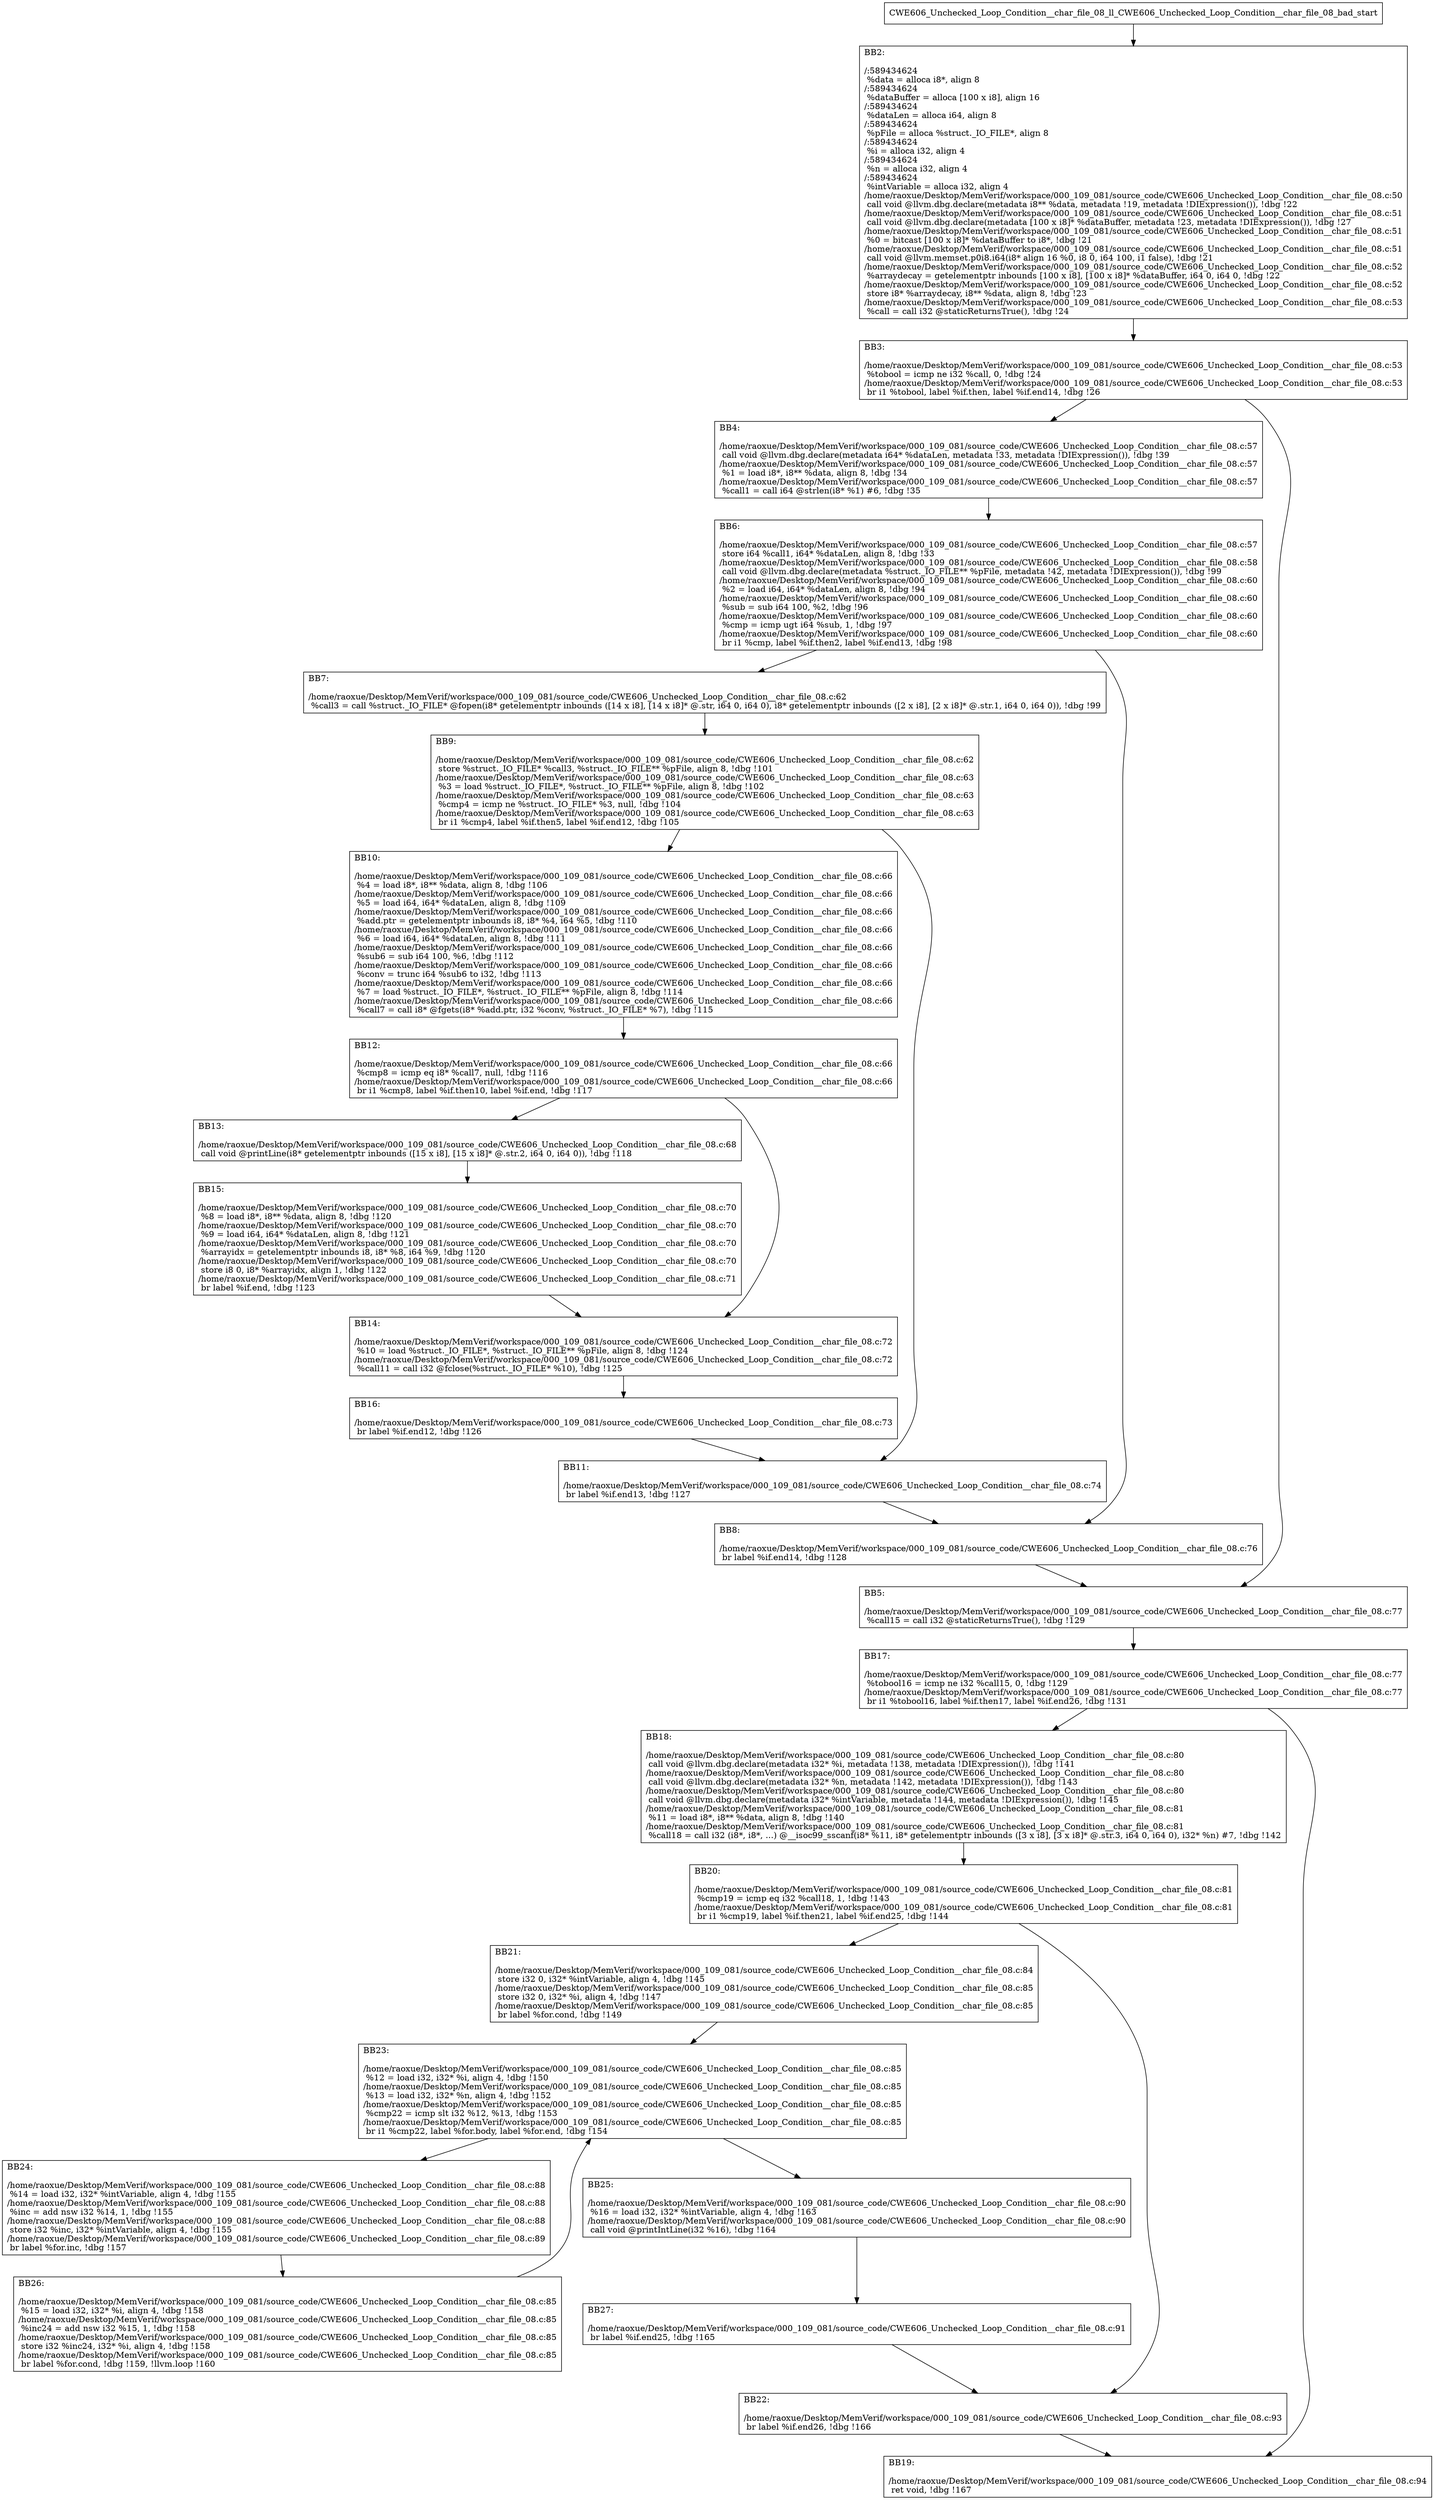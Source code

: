 digraph "CFG for'CWE606_Unchecked_Loop_Condition__char_file_08_ll_CWE606_Unchecked_Loop_Condition__char_file_08_bad' function" {
	BBCWE606_Unchecked_Loop_Condition__char_file_08_ll_CWE606_Unchecked_Loop_Condition__char_file_08_bad_start[shape=record,label="{CWE606_Unchecked_Loop_Condition__char_file_08_ll_CWE606_Unchecked_Loop_Condition__char_file_08_bad_start}"];
	BBCWE606_Unchecked_Loop_Condition__char_file_08_ll_CWE606_Unchecked_Loop_Condition__char_file_08_bad_start-> CWE606_Unchecked_Loop_Condition__char_file_08_ll_CWE606_Unchecked_Loop_Condition__char_file_08_badBB2;
	CWE606_Unchecked_Loop_Condition__char_file_08_ll_CWE606_Unchecked_Loop_Condition__char_file_08_badBB2 [shape=record, label="{BB2:\l\l/:589434624\l
  %data = alloca i8*, align 8\l
/:589434624\l
  %dataBuffer = alloca [100 x i8], align 16\l
/:589434624\l
  %dataLen = alloca i64, align 8\l
/:589434624\l
  %pFile = alloca %struct._IO_FILE*, align 8\l
/:589434624\l
  %i = alloca i32, align 4\l
/:589434624\l
  %n = alloca i32, align 4\l
/:589434624\l
  %intVariable = alloca i32, align 4\l
/home/raoxue/Desktop/MemVerif/workspace/000_109_081/source_code/CWE606_Unchecked_Loop_Condition__char_file_08.c:50\l
  call void @llvm.dbg.declare(metadata i8** %data, metadata !19, metadata !DIExpression()), !dbg !22\l
/home/raoxue/Desktop/MemVerif/workspace/000_109_081/source_code/CWE606_Unchecked_Loop_Condition__char_file_08.c:51\l
  call void @llvm.dbg.declare(metadata [100 x i8]* %dataBuffer, metadata !23, metadata !DIExpression()), !dbg !27\l
/home/raoxue/Desktop/MemVerif/workspace/000_109_081/source_code/CWE606_Unchecked_Loop_Condition__char_file_08.c:51\l
  %0 = bitcast [100 x i8]* %dataBuffer to i8*, !dbg !21\l
/home/raoxue/Desktop/MemVerif/workspace/000_109_081/source_code/CWE606_Unchecked_Loop_Condition__char_file_08.c:51\l
  call void @llvm.memset.p0i8.i64(i8* align 16 %0, i8 0, i64 100, i1 false), !dbg !21\l
/home/raoxue/Desktop/MemVerif/workspace/000_109_081/source_code/CWE606_Unchecked_Loop_Condition__char_file_08.c:52\l
  %arraydecay = getelementptr inbounds [100 x i8], [100 x i8]* %dataBuffer, i64 0, i64 0, !dbg !22\l
/home/raoxue/Desktop/MemVerif/workspace/000_109_081/source_code/CWE606_Unchecked_Loop_Condition__char_file_08.c:52\l
  store i8* %arraydecay, i8** %data, align 8, !dbg !23\l
/home/raoxue/Desktop/MemVerif/workspace/000_109_081/source_code/CWE606_Unchecked_Loop_Condition__char_file_08.c:53\l
  %call = call i32 @staticReturnsTrue(), !dbg !24\l
}"];
	CWE606_Unchecked_Loop_Condition__char_file_08_ll_CWE606_Unchecked_Loop_Condition__char_file_08_badBB2-> CWE606_Unchecked_Loop_Condition__char_file_08_ll_CWE606_Unchecked_Loop_Condition__char_file_08_badBB3;
	CWE606_Unchecked_Loop_Condition__char_file_08_ll_CWE606_Unchecked_Loop_Condition__char_file_08_badBB3 [shape=record, label="{BB3:\l\l/home/raoxue/Desktop/MemVerif/workspace/000_109_081/source_code/CWE606_Unchecked_Loop_Condition__char_file_08.c:53\l
  %tobool = icmp ne i32 %call, 0, !dbg !24\l
/home/raoxue/Desktop/MemVerif/workspace/000_109_081/source_code/CWE606_Unchecked_Loop_Condition__char_file_08.c:53\l
  br i1 %tobool, label %if.then, label %if.end14, !dbg !26\l
}"];
	CWE606_Unchecked_Loop_Condition__char_file_08_ll_CWE606_Unchecked_Loop_Condition__char_file_08_badBB3-> CWE606_Unchecked_Loop_Condition__char_file_08_ll_CWE606_Unchecked_Loop_Condition__char_file_08_badBB4;
	CWE606_Unchecked_Loop_Condition__char_file_08_ll_CWE606_Unchecked_Loop_Condition__char_file_08_badBB3-> CWE606_Unchecked_Loop_Condition__char_file_08_ll_CWE606_Unchecked_Loop_Condition__char_file_08_badBB5;
	CWE606_Unchecked_Loop_Condition__char_file_08_ll_CWE606_Unchecked_Loop_Condition__char_file_08_badBB4 [shape=record, label="{BB4:\l\l/home/raoxue/Desktop/MemVerif/workspace/000_109_081/source_code/CWE606_Unchecked_Loop_Condition__char_file_08.c:57\l
  call void @llvm.dbg.declare(metadata i64* %dataLen, metadata !33, metadata !DIExpression()), !dbg !39\l
/home/raoxue/Desktop/MemVerif/workspace/000_109_081/source_code/CWE606_Unchecked_Loop_Condition__char_file_08.c:57\l
  %1 = load i8*, i8** %data, align 8, !dbg !34\l
/home/raoxue/Desktop/MemVerif/workspace/000_109_081/source_code/CWE606_Unchecked_Loop_Condition__char_file_08.c:57\l
  %call1 = call i64 @strlen(i8* %1) #6, !dbg !35\l
}"];
	CWE606_Unchecked_Loop_Condition__char_file_08_ll_CWE606_Unchecked_Loop_Condition__char_file_08_badBB4-> CWE606_Unchecked_Loop_Condition__char_file_08_ll_CWE606_Unchecked_Loop_Condition__char_file_08_badBB6;
	CWE606_Unchecked_Loop_Condition__char_file_08_ll_CWE606_Unchecked_Loop_Condition__char_file_08_badBB6 [shape=record, label="{BB6:\l\l/home/raoxue/Desktop/MemVerif/workspace/000_109_081/source_code/CWE606_Unchecked_Loop_Condition__char_file_08.c:57\l
  store i64 %call1, i64* %dataLen, align 8, !dbg !33\l
/home/raoxue/Desktop/MemVerif/workspace/000_109_081/source_code/CWE606_Unchecked_Loop_Condition__char_file_08.c:58\l
  call void @llvm.dbg.declare(metadata %struct._IO_FILE** %pFile, metadata !42, metadata !DIExpression()), !dbg !99\l
/home/raoxue/Desktop/MemVerif/workspace/000_109_081/source_code/CWE606_Unchecked_Loop_Condition__char_file_08.c:60\l
  %2 = load i64, i64* %dataLen, align 8, !dbg !94\l
/home/raoxue/Desktop/MemVerif/workspace/000_109_081/source_code/CWE606_Unchecked_Loop_Condition__char_file_08.c:60\l
  %sub = sub i64 100, %2, !dbg !96\l
/home/raoxue/Desktop/MemVerif/workspace/000_109_081/source_code/CWE606_Unchecked_Loop_Condition__char_file_08.c:60\l
  %cmp = icmp ugt i64 %sub, 1, !dbg !97\l
/home/raoxue/Desktop/MemVerif/workspace/000_109_081/source_code/CWE606_Unchecked_Loop_Condition__char_file_08.c:60\l
  br i1 %cmp, label %if.then2, label %if.end13, !dbg !98\l
}"];
	CWE606_Unchecked_Loop_Condition__char_file_08_ll_CWE606_Unchecked_Loop_Condition__char_file_08_badBB6-> CWE606_Unchecked_Loop_Condition__char_file_08_ll_CWE606_Unchecked_Loop_Condition__char_file_08_badBB7;
	CWE606_Unchecked_Loop_Condition__char_file_08_ll_CWE606_Unchecked_Loop_Condition__char_file_08_badBB6-> CWE606_Unchecked_Loop_Condition__char_file_08_ll_CWE606_Unchecked_Loop_Condition__char_file_08_badBB8;
	CWE606_Unchecked_Loop_Condition__char_file_08_ll_CWE606_Unchecked_Loop_Condition__char_file_08_badBB7 [shape=record, label="{BB7:\l\l/home/raoxue/Desktop/MemVerif/workspace/000_109_081/source_code/CWE606_Unchecked_Loop_Condition__char_file_08.c:62\l
  %call3 = call %struct._IO_FILE* @fopen(i8* getelementptr inbounds ([14 x i8], [14 x i8]* @.str, i64 0, i64 0), i8* getelementptr inbounds ([2 x i8], [2 x i8]* @.str.1, i64 0, i64 0)), !dbg !99\l
}"];
	CWE606_Unchecked_Loop_Condition__char_file_08_ll_CWE606_Unchecked_Loop_Condition__char_file_08_badBB7-> CWE606_Unchecked_Loop_Condition__char_file_08_ll_CWE606_Unchecked_Loop_Condition__char_file_08_badBB9;
	CWE606_Unchecked_Loop_Condition__char_file_08_ll_CWE606_Unchecked_Loop_Condition__char_file_08_badBB9 [shape=record, label="{BB9:\l\l/home/raoxue/Desktop/MemVerif/workspace/000_109_081/source_code/CWE606_Unchecked_Loop_Condition__char_file_08.c:62\l
  store %struct._IO_FILE* %call3, %struct._IO_FILE** %pFile, align 8, !dbg !101\l
/home/raoxue/Desktop/MemVerif/workspace/000_109_081/source_code/CWE606_Unchecked_Loop_Condition__char_file_08.c:63\l
  %3 = load %struct._IO_FILE*, %struct._IO_FILE** %pFile, align 8, !dbg !102\l
/home/raoxue/Desktop/MemVerif/workspace/000_109_081/source_code/CWE606_Unchecked_Loop_Condition__char_file_08.c:63\l
  %cmp4 = icmp ne %struct._IO_FILE* %3, null, !dbg !104\l
/home/raoxue/Desktop/MemVerif/workspace/000_109_081/source_code/CWE606_Unchecked_Loop_Condition__char_file_08.c:63\l
  br i1 %cmp4, label %if.then5, label %if.end12, !dbg !105\l
}"];
	CWE606_Unchecked_Loop_Condition__char_file_08_ll_CWE606_Unchecked_Loop_Condition__char_file_08_badBB9-> CWE606_Unchecked_Loop_Condition__char_file_08_ll_CWE606_Unchecked_Loop_Condition__char_file_08_badBB10;
	CWE606_Unchecked_Loop_Condition__char_file_08_ll_CWE606_Unchecked_Loop_Condition__char_file_08_badBB9-> CWE606_Unchecked_Loop_Condition__char_file_08_ll_CWE606_Unchecked_Loop_Condition__char_file_08_badBB11;
	CWE606_Unchecked_Loop_Condition__char_file_08_ll_CWE606_Unchecked_Loop_Condition__char_file_08_badBB10 [shape=record, label="{BB10:\l\l/home/raoxue/Desktop/MemVerif/workspace/000_109_081/source_code/CWE606_Unchecked_Loop_Condition__char_file_08.c:66\l
  %4 = load i8*, i8** %data, align 8, !dbg !106\l
/home/raoxue/Desktop/MemVerif/workspace/000_109_081/source_code/CWE606_Unchecked_Loop_Condition__char_file_08.c:66\l
  %5 = load i64, i64* %dataLen, align 8, !dbg !109\l
/home/raoxue/Desktop/MemVerif/workspace/000_109_081/source_code/CWE606_Unchecked_Loop_Condition__char_file_08.c:66\l
  %add.ptr = getelementptr inbounds i8, i8* %4, i64 %5, !dbg !110\l
/home/raoxue/Desktop/MemVerif/workspace/000_109_081/source_code/CWE606_Unchecked_Loop_Condition__char_file_08.c:66\l
  %6 = load i64, i64* %dataLen, align 8, !dbg !111\l
/home/raoxue/Desktop/MemVerif/workspace/000_109_081/source_code/CWE606_Unchecked_Loop_Condition__char_file_08.c:66\l
  %sub6 = sub i64 100, %6, !dbg !112\l
/home/raoxue/Desktop/MemVerif/workspace/000_109_081/source_code/CWE606_Unchecked_Loop_Condition__char_file_08.c:66\l
  %conv = trunc i64 %sub6 to i32, !dbg !113\l
/home/raoxue/Desktop/MemVerif/workspace/000_109_081/source_code/CWE606_Unchecked_Loop_Condition__char_file_08.c:66\l
  %7 = load %struct._IO_FILE*, %struct._IO_FILE** %pFile, align 8, !dbg !114\l
/home/raoxue/Desktop/MemVerif/workspace/000_109_081/source_code/CWE606_Unchecked_Loop_Condition__char_file_08.c:66\l
  %call7 = call i8* @fgets(i8* %add.ptr, i32 %conv, %struct._IO_FILE* %7), !dbg !115\l
}"];
	CWE606_Unchecked_Loop_Condition__char_file_08_ll_CWE606_Unchecked_Loop_Condition__char_file_08_badBB10-> CWE606_Unchecked_Loop_Condition__char_file_08_ll_CWE606_Unchecked_Loop_Condition__char_file_08_badBB12;
	CWE606_Unchecked_Loop_Condition__char_file_08_ll_CWE606_Unchecked_Loop_Condition__char_file_08_badBB12 [shape=record, label="{BB12:\l\l/home/raoxue/Desktop/MemVerif/workspace/000_109_081/source_code/CWE606_Unchecked_Loop_Condition__char_file_08.c:66\l
  %cmp8 = icmp eq i8* %call7, null, !dbg !116\l
/home/raoxue/Desktop/MemVerif/workspace/000_109_081/source_code/CWE606_Unchecked_Loop_Condition__char_file_08.c:66\l
  br i1 %cmp8, label %if.then10, label %if.end, !dbg !117\l
}"];
	CWE606_Unchecked_Loop_Condition__char_file_08_ll_CWE606_Unchecked_Loop_Condition__char_file_08_badBB12-> CWE606_Unchecked_Loop_Condition__char_file_08_ll_CWE606_Unchecked_Loop_Condition__char_file_08_badBB13;
	CWE606_Unchecked_Loop_Condition__char_file_08_ll_CWE606_Unchecked_Loop_Condition__char_file_08_badBB12-> CWE606_Unchecked_Loop_Condition__char_file_08_ll_CWE606_Unchecked_Loop_Condition__char_file_08_badBB14;
	CWE606_Unchecked_Loop_Condition__char_file_08_ll_CWE606_Unchecked_Loop_Condition__char_file_08_badBB13 [shape=record, label="{BB13:\l\l/home/raoxue/Desktop/MemVerif/workspace/000_109_081/source_code/CWE606_Unchecked_Loop_Condition__char_file_08.c:68\l
  call void @printLine(i8* getelementptr inbounds ([15 x i8], [15 x i8]* @.str.2, i64 0, i64 0)), !dbg !118\l
}"];
	CWE606_Unchecked_Loop_Condition__char_file_08_ll_CWE606_Unchecked_Loop_Condition__char_file_08_badBB13-> CWE606_Unchecked_Loop_Condition__char_file_08_ll_CWE606_Unchecked_Loop_Condition__char_file_08_badBB15;
	CWE606_Unchecked_Loop_Condition__char_file_08_ll_CWE606_Unchecked_Loop_Condition__char_file_08_badBB15 [shape=record, label="{BB15:\l\l/home/raoxue/Desktop/MemVerif/workspace/000_109_081/source_code/CWE606_Unchecked_Loop_Condition__char_file_08.c:70\l
  %8 = load i8*, i8** %data, align 8, !dbg !120\l
/home/raoxue/Desktop/MemVerif/workspace/000_109_081/source_code/CWE606_Unchecked_Loop_Condition__char_file_08.c:70\l
  %9 = load i64, i64* %dataLen, align 8, !dbg !121\l
/home/raoxue/Desktop/MemVerif/workspace/000_109_081/source_code/CWE606_Unchecked_Loop_Condition__char_file_08.c:70\l
  %arrayidx = getelementptr inbounds i8, i8* %8, i64 %9, !dbg !120\l
/home/raoxue/Desktop/MemVerif/workspace/000_109_081/source_code/CWE606_Unchecked_Loop_Condition__char_file_08.c:70\l
  store i8 0, i8* %arrayidx, align 1, !dbg !122\l
/home/raoxue/Desktop/MemVerif/workspace/000_109_081/source_code/CWE606_Unchecked_Loop_Condition__char_file_08.c:71\l
  br label %if.end, !dbg !123\l
}"];
	CWE606_Unchecked_Loop_Condition__char_file_08_ll_CWE606_Unchecked_Loop_Condition__char_file_08_badBB15-> CWE606_Unchecked_Loop_Condition__char_file_08_ll_CWE606_Unchecked_Loop_Condition__char_file_08_badBB14;
	CWE606_Unchecked_Loop_Condition__char_file_08_ll_CWE606_Unchecked_Loop_Condition__char_file_08_badBB14 [shape=record, label="{BB14:\l\l/home/raoxue/Desktop/MemVerif/workspace/000_109_081/source_code/CWE606_Unchecked_Loop_Condition__char_file_08.c:72\l
  %10 = load %struct._IO_FILE*, %struct._IO_FILE** %pFile, align 8, !dbg !124\l
/home/raoxue/Desktop/MemVerif/workspace/000_109_081/source_code/CWE606_Unchecked_Loop_Condition__char_file_08.c:72\l
  %call11 = call i32 @fclose(%struct._IO_FILE* %10), !dbg !125\l
}"];
	CWE606_Unchecked_Loop_Condition__char_file_08_ll_CWE606_Unchecked_Loop_Condition__char_file_08_badBB14-> CWE606_Unchecked_Loop_Condition__char_file_08_ll_CWE606_Unchecked_Loop_Condition__char_file_08_badBB16;
	CWE606_Unchecked_Loop_Condition__char_file_08_ll_CWE606_Unchecked_Loop_Condition__char_file_08_badBB16 [shape=record, label="{BB16:\l\l/home/raoxue/Desktop/MemVerif/workspace/000_109_081/source_code/CWE606_Unchecked_Loop_Condition__char_file_08.c:73\l
  br label %if.end12, !dbg !126\l
}"];
	CWE606_Unchecked_Loop_Condition__char_file_08_ll_CWE606_Unchecked_Loop_Condition__char_file_08_badBB16-> CWE606_Unchecked_Loop_Condition__char_file_08_ll_CWE606_Unchecked_Loop_Condition__char_file_08_badBB11;
	CWE606_Unchecked_Loop_Condition__char_file_08_ll_CWE606_Unchecked_Loop_Condition__char_file_08_badBB11 [shape=record, label="{BB11:\l\l/home/raoxue/Desktop/MemVerif/workspace/000_109_081/source_code/CWE606_Unchecked_Loop_Condition__char_file_08.c:74\l
  br label %if.end13, !dbg !127\l
}"];
	CWE606_Unchecked_Loop_Condition__char_file_08_ll_CWE606_Unchecked_Loop_Condition__char_file_08_badBB11-> CWE606_Unchecked_Loop_Condition__char_file_08_ll_CWE606_Unchecked_Loop_Condition__char_file_08_badBB8;
	CWE606_Unchecked_Loop_Condition__char_file_08_ll_CWE606_Unchecked_Loop_Condition__char_file_08_badBB8 [shape=record, label="{BB8:\l\l/home/raoxue/Desktop/MemVerif/workspace/000_109_081/source_code/CWE606_Unchecked_Loop_Condition__char_file_08.c:76\l
  br label %if.end14, !dbg !128\l
}"];
	CWE606_Unchecked_Loop_Condition__char_file_08_ll_CWE606_Unchecked_Loop_Condition__char_file_08_badBB8-> CWE606_Unchecked_Loop_Condition__char_file_08_ll_CWE606_Unchecked_Loop_Condition__char_file_08_badBB5;
	CWE606_Unchecked_Loop_Condition__char_file_08_ll_CWE606_Unchecked_Loop_Condition__char_file_08_badBB5 [shape=record, label="{BB5:\l\l/home/raoxue/Desktop/MemVerif/workspace/000_109_081/source_code/CWE606_Unchecked_Loop_Condition__char_file_08.c:77\l
  %call15 = call i32 @staticReturnsTrue(), !dbg !129\l
}"];
	CWE606_Unchecked_Loop_Condition__char_file_08_ll_CWE606_Unchecked_Loop_Condition__char_file_08_badBB5-> CWE606_Unchecked_Loop_Condition__char_file_08_ll_CWE606_Unchecked_Loop_Condition__char_file_08_badBB17;
	CWE606_Unchecked_Loop_Condition__char_file_08_ll_CWE606_Unchecked_Loop_Condition__char_file_08_badBB17 [shape=record, label="{BB17:\l\l/home/raoxue/Desktop/MemVerif/workspace/000_109_081/source_code/CWE606_Unchecked_Loop_Condition__char_file_08.c:77\l
  %tobool16 = icmp ne i32 %call15, 0, !dbg !129\l
/home/raoxue/Desktop/MemVerif/workspace/000_109_081/source_code/CWE606_Unchecked_Loop_Condition__char_file_08.c:77\l
  br i1 %tobool16, label %if.then17, label %if.end26, !dbg !131\l
}"];
	CWE606_Unchecked_Loop_Condition__char_file_08_ll_CWE606_Unchecked_Loop_Condition__char_file_08_badBB17-> CWE606_Unchecked_Loop_Condition__char_file_08_ll_CWE606_Unchecked_Loop_Condition__char_file_08_badBB18;
	CWE606_Unchecked_Loop_Condition__char_file_08_ll_CWE606_Unchecked_Loop_Condition__char_file_08_badBB17-> CWE606_Unchecked_Loop_Condition__char_file_08_ll_CWE606_Unchecked_Loop_Condition__char_file_08_badBB19;
	CWE606_Unchecked_Loop_Condition__char_file_08_ll_CWE606_Unchecked_Loop_Condition__char_file_08_badBB18 [shape=record, label="{BB18:\l\l/home/raoxue/Desktop/MemVerif/workspace/000_109_081/source_code/CWE606_Unchecked_Loop_Condition__char_file_08.c:80\l
  call void @llvm.dbg.declare(metadata i32* %i, metadata !138, metadata !DIExpression()), !dbg !141\l
/home/raoxue/Desktop/MemVerif/workspace/000_109_081/source_code/CWE606_Unchecked_Loop_Condition__char_file_08.c:80\l
  call void @llvm.dbg.declare(metadata i32* %n, metadata !142, metadata !DIExpression()), !dbg !143\l
/home/raoxue/Desktop/MemVerif/workspace/000_109_081/source_code/CWE606_Unchecked_Loop_Condition__char_file_08.c:80\l
  call void @llvm.dbg.declare(metadata i32* %intVariable, metadata !144, metadata !DIExpression()), !dbg !145\l
/home/raoxue/Desktop/MemVerif/workspace/000_109_081/source_code/CWE606_Unchecked_Loop_Condition__char_file_08.c:81\l
  %11 = load i8*, i8** %data, align 8, !dbg !140\l
/home/raoxue/Desktop/MemVerif/workspace/000_109_081/source_code/CWE606_Unchecked_Loop_Condition__char_file_08.c:81\l
  %call18 = call i32 (i8*, i8*, ...) @__isoc99_sscanf(i8* %11, i8* getelementptr inbounds ([3 x i8], [3 x i8]* @.str.3, i64 0, i64 0), i32* %n) #7, !dbg !142\l
}"];
	CWE606_Unchecked_Loop_Condition__char_file_08_ll_CWE606_Unchecked_Loop_Condition__char_file_08_badBB18-> CWE606_Unchecked_Loop_Condition__char_file_08_ll_CWE606_Unchecked_Loop_Condition__char_file_08_badBB20;
	CWE606_Unchecked_Loop_Condition__char_file_08_ll_CWE606_Unchecked_Loop_Condition__char_file_08_badBB20 [shape=record, label="{BB20:\l\l/home/raoxue/Desktop/MemVerif/workspace/000_109_081/source_code/CWE606_Unchecked_Loop_Condition__char_file_08.c:81\l
  %cmp19 = icmp eq i32 %call18, 1, !dbg !143\l
/home/raoxue/Desktop/MemVerif/workspace/000_109_081/source_code/CWE606_Unchecked_Loop_Condition__char_file_08.c:81\l
  br i1 %cmp19, label %if.then21, label %if.end25, !dbg !144\l
}"];
	CWE606_Unchecked_Loop_Condition__char_file_08_ll_CWE606_Unchecked_Loop_Condition__char_file_08_badBB20-> CWE606_Unchecked_Loop_Condition__char_file_08_ll_CWE606_Unchecked_Loop_Condition__char_file_08_badBB21;
	CWE606_Unchecked_Loop_Condition__char_file_08_ll_CWE606_Unchecked_Loop_Condition__char_file_08_badBB20-> CWE606_Unchecked_Loop_Condition__char_file_08_ll_CWE606_Unchecked_Loop_Condition__char_file_08_badBB22;
	CWE606_Unchecked_Loop_Condition__char_file_08_ll_CWE606_Unchecked_Loop_Condition__char_file_08_badBB21 [shape=record, label="{BB21:\l\l/home/raoxue/Desktop/MemVerif/workspace/000_109_081/source_code/CWE606_Unchecked_Loop_Condition__char_file_08.c:84\l
  store i32 0, i32* %intVariable, align 4, !dbg !145\l
/home/raoxue/Desktop/MemVerif/workspace/000_109_081/source_code/CWE606_Unchecked_Loop_Condition__char_file_08.c:85\l
  store i32 0, i32* %i, align 4, !dbg !147\l
/home/raoxue/Desktop/MemVerif/workspace/000_109_081/source_code/CWE606_Unchecked_Loop_Condition__char_file_08.c:85\l
  br label %for.cond, !dbg !149\l
}"];
	CWE606_Unchecked_Loop_Condition__char_file_08_ll_CWE606_Unchecked_Loop_Condition__char_file_08_badBB21-> CWE606_Unchecked_Loop_Condition__char_file_08_ll_CWE606_Unchecked_Loop_Condition__char_file_08_badBB23;
	CWE606_Unchecked_Loop_Condition__char_file_08_ll_CWE606_Unchecked_Loop_Condition__char_file_08_badBB23 [shape=record, label="{BB23:\l\l/home/raoxue/Desktop/MemVerif/workspace/000_109_081/source_code/CWE606_Unchecked_Loop_Condition__char_file_08.c:85\l
  %12 = load i32, i32* %i, align 4, !dbg !150\l
/home/raoxue/Desktop/MemVerif/workspace/000_109_081/source_code/CWE606_Unchecked_Loop_Condition__char_file_08.c:85\l
  %13 = load i32, i32* %n, align 4, !dbg !152\l
/home/raoxue/Desktop/MemVerif/workspace/000_109_081/source_code/CWE606_Unchecked_Loop_Condition__char_file_08.c:85\l
  %cmp22 = icmp slt i32 %12, %13, !dbg !153\l
/home/raoxue/Desktop/MemVerif/workspace/000_109_081/source_code/CWE606_Unchecked_Loop_Condition__char_file_08.c:85\l
  br i1 %cmp22, label %for.body, label %for.end, !dbg !154\l
}"];
	CWE606_Unchecked_Loop_Condition__char_file_08_ll_CWE606_Unchecked_Loop_Condition__char_file_08_badBB23-> CWE606_Unchecked_Loop_Condition__char_file_08_ll_CWE606_Unchecked_Loop_Condition__char_file_08_badBB24;
	CWE606_Unchecked_Loop_Condition__char_file_08_ll_CWE606_Unchecked_Loop_Condition__char_file_08_badBB23-> CWE606_Unchecked_Loop_Condition__char_file_08_ll_CWE606_Unchecked_Loop_Condition__char_file_08_badBB25;
	CWE606_Unchecked_Loop_Condition__char_file_08_ll_CWE606_Unchecked_Loop_Condition__char_file_08_badBB24 [shape=record, label="{BB24:\l\l/home/raoxue/Desktop/MemVerif/workspace/000_109_081/source_code/CWE606_Unchecked_Loop_Condition__char_file_08.c:88\l
  %14 = load i32, i32* %intVariable, align 4, !dbg !155\l
/home/raoxue/Desktop/MemVerif/workspace/000_109_081/source_code/CWE606_Unchecked_Loop_Condition__char_file_08.c:88\l
  %inc = add nsw i32 %14, 1, !dbg !155\l
/home/raoxue/Desktop/MemVerif/workspace/000_109_081/source_code/CWE606_Unchecked_Loop_Condition__char_file_08.c:88\l
  store i32 %inc, i32* %intVariable, align 4, !dbg !155\l
/home/raoxue/Desktop/MemVerif/workspace/000_109_081/source_code/CWE606_Unchecked_Loop_Condition__char_file_08.c:89\l
  br label %for.inc, !dbg !157\l
}"];
	CWE606_Unchecked_Loop_Condition__char_file_08_ll_CWE606_Unchecked_Loop_Condition__char_file_08_badBB24-> CWE606_Unchecked_Loop_Condition__char_file_08_ll_CWE606_Unchecked_Loop_Condition__char_file_08_badBB26;
	CWE606_Unchecked_Loop_Condition__char_file_08_ll_CWE606_Unchecked_Loop_Condition__char_file_08_badBB26 [shape=record, label="{BB26:\l\l/home/raoxue/Desktop/MemVerif/workspace/000_109_081/source_code/CWE606_Unchecked_Loop_Condition__char_file_08.c:85\l
  %15 = load i32, i32* %i, align 4, !dbg !158\l
/home/raoxue/Desktop/MemVerif/workspace/000_109_081/source_code/CWE606_Unchecked_Loop_Condition__char_file_08.c:85\l
  %inc24 = add nsw i32 %15, 1, !dbg !158\l
/home/raoxue/Desktop/MemVerif/workspace/000_109_081/source_code/CWE606_Unchecked_Loop_Condition__char_file_08.c:85\l
  store i32 %inc24, i32* %i, align 4, !dbg !158\l
/home/raoxue/Desktop/MemVerif/workspace/000_109_081/source_code/CWE606_Unchecked_Loop_Condition__char_file_08.c:85\l
  br label %for.cond, !dbg !159, !llvm.loop !160\l
}"];
	CWE606_Unchecked_Loop_Condition__char_file_08_ll_CWE606_Unchecked_Loop_Condition__char_file_08_badBB26-> CWE606_Unchecked_Loop_Condition__char_file_08_ll_CWE606_Unchecked_Loop_Condition__char_file_08_badBB23;
	CWE606_Unchecked_Loop_Condition__char_file_08_ll_CWE606_Unchecked_Loop_Condition__char_file_08_badBB25 [shape=record, label="{BB25:\l\l/home/raoxue/Desktop/MemVerif/workspace/000_109_081/source_code/CWE606_Unchecked_Loop_Condition__char_file_08.c:90\l
  %16 = load i32, i32* %intVariable, align 4, !dbg !163\l
/home/raoxue/Desktop/MemVerif/workspace/000_109_081/source_code/CWE606_Unchecked_Loop_Condition__char_file_08.c:90\l
  call void @printIntLine(i32 %16), !dbg !164\l
}"];
	CWE606_Unchecked_Loop_Condition__char_file_08_ll_CWE606_Unchecked_Loop_Condition__char_file_08_badBB25-> CWE606_Unchecked_Loop_Condition__char_file_08_ll_CWE606_Unchecked_Loop_Condition__char_file_08_badBB27;
	CWE606_Unchecked_Loop_Condition__char_file_08_ll_CWE606_Unchecked_Loop_Condition__char_file_08_badBB27 [shape=record, label="{BB27:\l\l/home/raoxue/Desktop/MemVerif/workspace/000_109_081/source_code/CWE606_Unchecked_Loop_Condition__char_file_08.c:91\l
  br label %if.end25, !dbg !165\l
}"];
	CWE606_Unchecked_Loop_Condition__char_file_08_ll_CWE606_Unchecked_Loop_Condition__char_file_08_badBB27-> CWE606_Unchecked_Loop_Condition__char_file_08_ll_CWE606_Unchecked_Loop_Condition__char_file_08_badBB22;
	CWE606_Unchecked_Loop_Condition__char_file_08_ll_CWE606_Unchecked_Loop_Condition__char_file_08_badBB22 [shape=record, label="{BB22:\l\l/home/raoxue/Desktop/MemVerif/workspace/000_109_081/source_code/CWE606_Unchecked_Loop_Condition__char_file_08.c:93\l
  br label %if.end26, !dbg !166\l
}"];
	CWE606_Unchecked_Loop_Condition__char_file_08_ll_CWE606_Unchecked_Loop_Condition__char_file_08_badBB22-> CWE606_Unchecked_Loop_Condition__char_file_08_ll_CWE606_Unchecked_Loop_Condition__char_file_08_badBB19;
	CWE606_Unchecked_Loop_Condition__char_file_08_ll_CWE606_Unchecked_Loop_Condition__char_file_08_badBB19 [shape=record, label="{BB19:\l\l/home/raoxue/Desktop/MemVerif/workspace/000_109_081/source_code/CWE606_Unchecked_Loop_Condition__char_file_08.c:94\l
  ret void, !dbg !167\l
}"];
}
